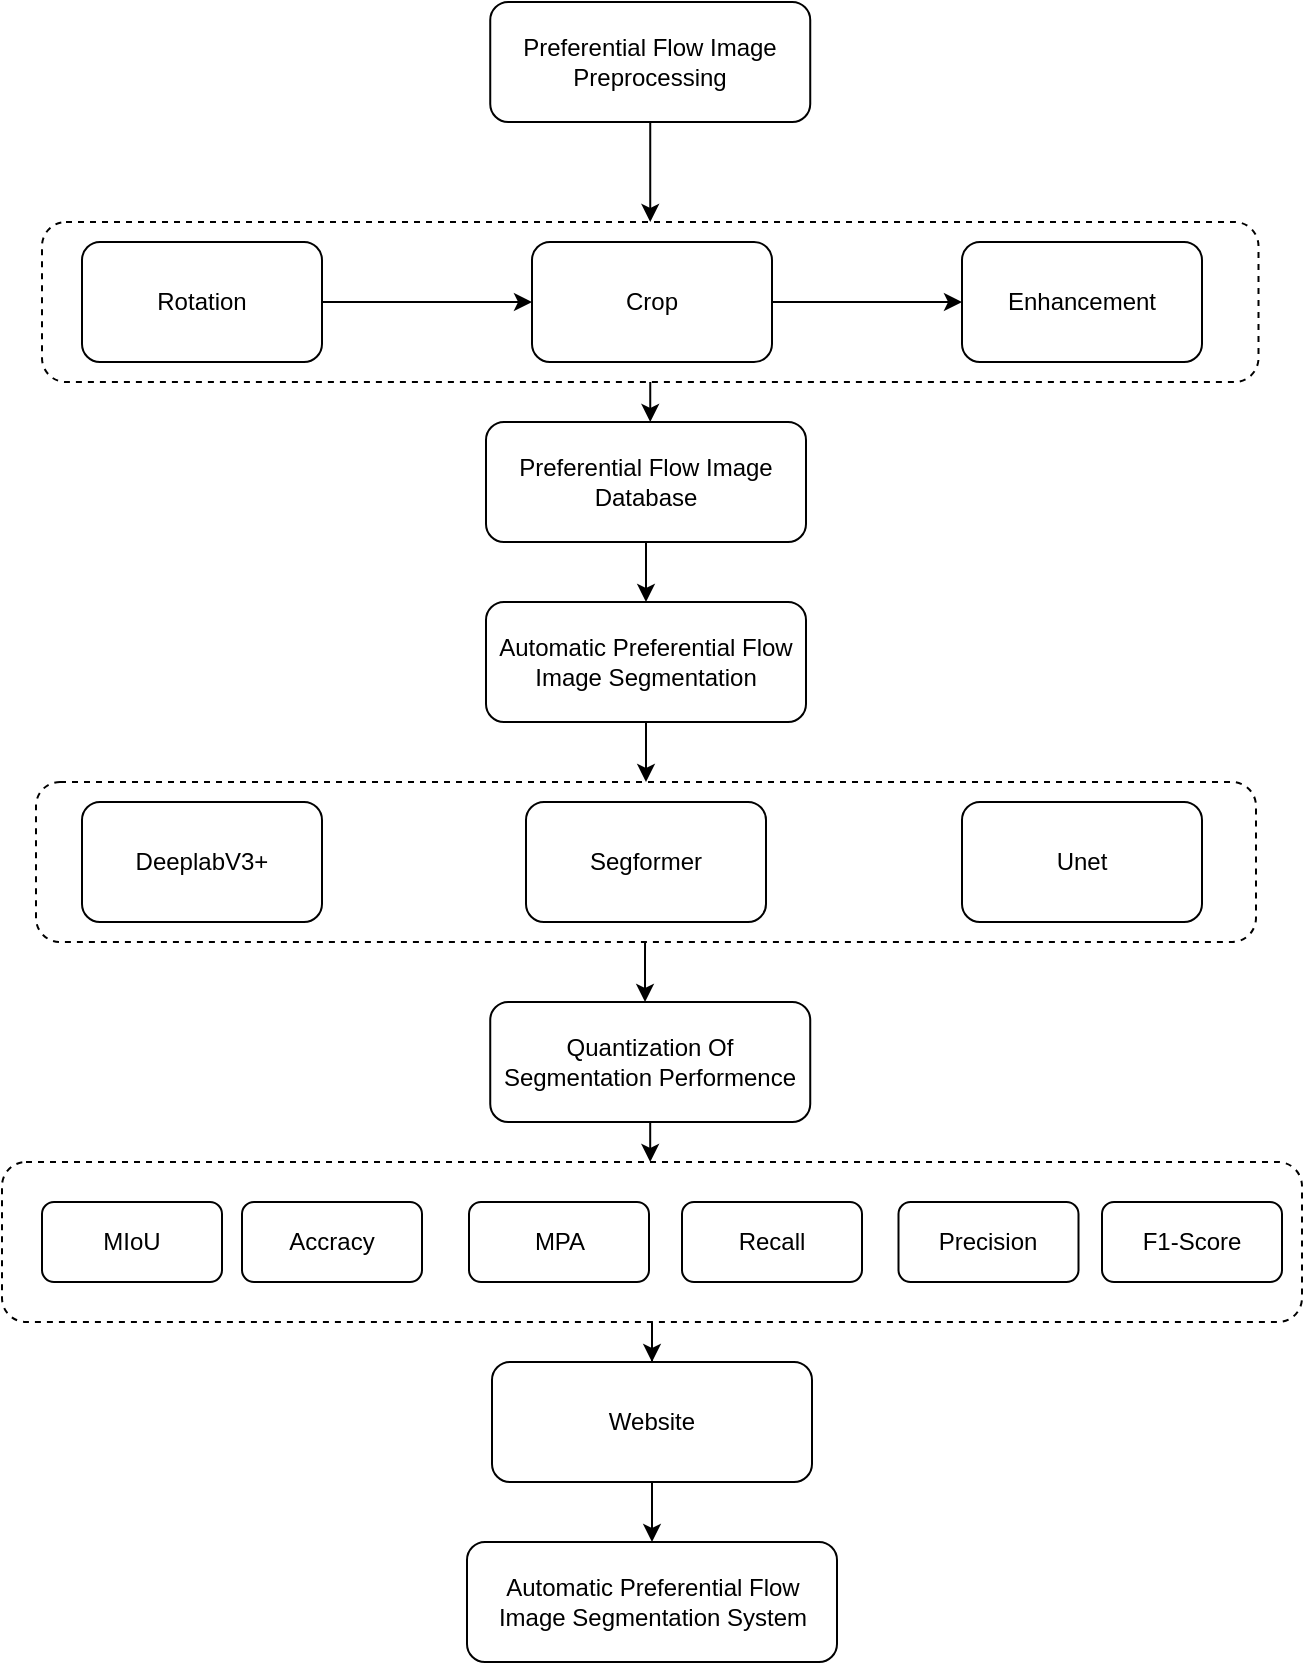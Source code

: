 <mxfile version="21.1.0" type="github">
  <diagram id="C5RBs43oDa-KdzZeNtuy" name="Page-1">
    <mxGraphModel dx="1050" dy="581" grid="1" gridSize="10" guides="1" tooltips="1" connect="1" arrows="1" fold="1" page="1" pageScale="1" pageWidth="827" pageHeight="1169" math="0" shadow="0">
      <root>
        <mxCell id="WIyWlLk6GJQsqaUBKTNV-0" />
        <mxCell id="WIyWlLk6GJQsqaUBKTNV-1" parent="WIyWlLk6GJQsqaUBKTNV-0" />
        <mxCell id="q1-tNbCSSyaoMxbJ7HrU-12" value="" style="edgeStyle=orthogonalEdgeStyle;rounded=0;orthogonalLoop=1;jettySize=auto;html=1;" parent="WIyWlLk6GJQsqaUBKTNV-1" source="q1-tNbCSSyaoMxbJ7HrU-0" target="q1-tNbCSSyaoMxbJ7HrU-10" edge="1">
          <mxGeometry relative="1" as="geometry">
            <Array as="points">
              <mxPoint x="410" y="280" />
              <mxPoint x="410" y="280" />
            </Array>
          </mxGeometry>
        </mxCell>
        <mxCell id="q1-tNbCSSyaoMxbJ7HrU-0" value="" style="rounded=1;whiteSpace=wrap;html=1;dashed=1;" parent="WIyWlLk6GJQsqaUBKTNV-1" vertex="1">
          <mxGeometry x="110" y="170" width="608.25" height="80" as="geometry" />
        </mxCell>
        <mxCell id="q1-tNbCSSyaoMxbJ7HrU-8" value="" style="edgeStyle=orthogonalEdgeStyle;rounded=0;orthogonalLoop=1;jettySize=auto;html=1;" parent="WIyWlLk6GJQsqaUBKTNV-1" source="q1-tNbCSSyaoMxbJ7HrU-2" target="q1-tNbCSSyaoMxbJ7HrU-3" edge="1">
          <mxGeometry relative="1" as="geometry" />
        </mxCell>
        <mxCell id="q1-tNbCSSyaoMxbJ7HrU-2" value="Rotation" style="rounded=1;whiteSpace=wrap;html=1;" parent="WIyWlLk6GJQsqaUBKTNV-1" vertex="1">
          <mxGeometry x="130" y="180" width="120" height="60" as="geometry" />
        </mxCell>
        <mxCell id="q1-tNbCSSyaoMxbJ7HrU-9" value="" style="edgeStyle=orthogonalEdgeStyle;rounded=0;orthogonalLoop=1;jettySize=auto;html=1;" parent="WIyWlLk6GJQsqaUBKTNV-1" source="q1-tNbCSSyaoMxbJ7HrU-3" target="q1-tNbCSSyaoMxbJ7HrU-4" edge="1">
          <mxGeometry relative="1" as="geometry" />
        </mxCell>
        <mxCell id="q1-tNbCSSyaoMxbJ7HrU-3" value="Crop" style="rounded=1;whiteSpace=wrap;html=1;" parent="WIyWlLk6GJQsqaUBKTNV-1" vertex="1">
          <mxGeometry x="355" y="180" width="120" height="60" as="geometry" />
        </mxCell>
        <mxCell id="q1-tNbCSSyaoMxbJ7HrU-4" value="Enhancement" style="rounded=1;whiteSpace=wrap;html=1;" parent="WIyWlLk6GJQsqaUBKTNV-1" vertex="1">
          <mxGeometry x="570" y="180" width="120" height="60" as="geometry" />
        </mxCell>
        <mxCell id="q1-tNbCSSyaoMxbJ7HrU-14" value="" style="edgeStyle=orthogonalEdgeStyle;rounded=0;orthogonalLoop=1;jettySize=auto;html=1;" parent="WIyWlLk6GJQsqaUBKTNV-1" source="q1-tNbCSSyaoMxbJ7HrU-10" target="q1-tNbCSSyaoMxbJ7HrU-13" edge="1">
          <mxGeometry relative="1" as="geometry" />
        </mxCell>
        <mxCell id="q1-tNbCSSyaoMxbJ7HrU-10" value="Preferential Flow Image Database" style="rounded=1;whiteSpace=wrap;html=1;" parent="WIyWlLk6GJQsqaUBKTNV-1" vertex="1">
          <mxGeometry x="332" y="270" width="160" height="60" as="geometry" />
        </mxCell>
        <mxCell id="q1-tNbCSSyaoMxbJ7HrU-19" value="" style="edgeStyle=orthogonalEdgeStyle;rounded=0;orthogonalLoop=1;jettySize=auto;html=1;" parent="WIyWlLk6GJQsqaUBKTNV-1" source="q1-tNbCSSyaoMxbJ7HrU-13" edge="1">
          <mxGeometry relative="1" as="geometry">
            <mxPoint x="412.0" y="450" as="targetPoint" />
          </mxGeometry>
        </mxCell>
        <mxCell id="q1-tNbCSSyaoMxbJ7HrU-13" value="Automatic Preferential Flow Image Segmentation" style="rounded=1;whiteSpace=wrap;html=1;" parent="WIyWlLk6GJQsqaUBKTNV-1" vertex="1">
          <mxGeometry x="332" y="360" width="160" height="60" as="geometry" />
        </mxCell>
        <mxCell id="q1-tNbCSSyaoMxbJ7HrU-20" value="" style="rounded=1;whiteSpace=wrap;html=1;dashed=1;" parent="WIyWlLk6GJQsqaUBKTNV-1" vertex="1">
          <mxGeometry x="107" y="450" width="610" height="80" as="geometry" />
        </mxCell>
        <mxCell id="q1-tNbCSSyaoMxbJ7HrU-31" value="DeeplabV3+" style="rounded=1;whiteSpace=wrap;html=1;" parent="WIyWlLk6GJQsqaUBKTNV-1" vertex="1">
          <mxGeometry x="130" y="460" width="120" height="60" as="geometry" />
        </mxCell>
        <mxCell id="q1-tNbCSSyaoMxbJ7HrU-32" value="Segformer" style="rounded=1;whiteSpace=wrap;html=1;" parent="WIyWlLk6GJQsqaUBKTNV-1" vertex="1">
          <mxGeometry x="352" y="460" width="120" height="60" as="geometry" />
        </mxCell>
        <mxCell id="q1-tNbCSSyaoMxbJ7HrU-33" value="Unet" style="rounded=1;whiteSpace=wrap;html=1;" parent="WIyWlLk6GJQsqaUBKTNV-1" vertex="1">
          <mxGeometry x="570" y="460" width="120" height="60" as="geometry" />
        </mxCell>
        <mxCell id="q1-tNbCSSyaoMxbJ7HrU-59" value="" style="edgeStyle=orthogonalEdgeStyle;rounded=0;orthogonalLoop=1;jettySize=auto;html=1;" parent="WIyWlLk6GJQsqaUBKTNV-1" source="q1-tNbCSSyaoMxbJ7HrU-36" target="q1-tNbCSSyaoMxbJ7HrU-58" edge="1">
          <mxGeometry relative="1" as="geometry" />
        </mxCell>
        <mxCell id="q1-tNbCSSyaoMxbJ7HrU-36" value="" style="rounded=1;whiteSpace=wrap;html=1;dashed=1;" parent="WIyWlLk6GJQsqaUBKTNV-1" vertex="1">
          <mxGeometry x="90" y="640" width="650" height="80" as="geometry" />
        </mxCell>
        <mxCell id="q1-tNbCSSyaoMxbJ7HrU-37" value="" style="edgeStyle=orthogonalEdgeStyle;rounded=0;orthogonalLoop=1;jettySize=auto;html=1;" parent="WIyWlLk6GJQsqaUBKTNV-1" edge="1">
          <mxGeometry relative="1" as="geometry">
            <mxPoint x="411.52" y="530" as="sourcePoint" />
            <mxPoint x="411.52" y="560" as="targetPoint" />
            <Array as="points">
              <mxPoint x="411.52" y="540" />
              <mxPoint x="411.52" y="540" />
            </Array>
          </mxGeometry>
        </mxCell>
        <mxCell id="q1-tNbCSSyaoMxbJ7HrU-44" value="Preferential Flow Image Preprocessing" style="rounded=1;whiteSpace=wrap;html=1;" parent="WIyWlLk6GJQsqaUBKTNV-1" vertex="1">
          <mxGeometry x="334.12" y="60" width="160" height="60" as="geometry" />
        </mxCell>
        <mxCell id="q1-tNbCSSyaoMxbJ7HrU-47" value="" style="endArrow=classic;html=1;rounded=0;exitX=0.5;exitY=1;exitDx=0;exitDy=0;entryX=0.5;entryY=0;entryDx=0;entryDy=0;" parent="WIyWlLk6GJQsqaUBKTNV-1" source="q1-tNbCSSyaoMxbJ7HrU-44" target="q1-tNbCSSyaoMxbJ7HrU-0" edge="1">
          <mxGeometry width="50" height="50" relative="1" as="geometry">
            <mxPoint x="450" y="330" as="sourcePoint" />
            <mxPoint x="500" y="280" as="targetPoint" />
          </mxGeometry>
        </mxCell>
        <mxCell id="q1-tNbCSSyaoMxbJ7HrU-50" value="" style="edgeStyle=orthogonalEdgeStyle;rounded=0;orthogonalLoop=1;jettySize=auto;html=1;" parent="WIyWlLk6GJQsqaUBKTNV-1" source="q1-tNbCSSyaoMxbJ7HrU-49" target="q1-tNbCSSyaoMxbJ7HrU-36" edge="1">
          <mxGeometry relative="1" as="geometry" />
        </mxCell>
        <mxCell id="q1-tNbCSSyaoMxbJ7HrU-49" value="Quantization Of Segmentation Performence" style="rounded=1;whiteSpace=wrap;html=1;" parent="WIyWlLk6GJQsqaUBKTNV-1" vertex="1">
          <mxGeometry x="334.12" y="560" width="160" height="60" as="geometry" />
        </mxCell>
        <mxCell id="q1-tNbCSSyaoMxbJ7HrU-51" value="MIoU" style="rounded=1;whiteSpace=wrap;html=1;" parent="WIyWlLk6GJQsqaUBKTNV-1" vertex="1">
          <mxGeometry x="110" y="660" width="90" height="40" as="geometry" />
        </mxCell>
        <mxCell id="q1-tNbCSSyaoMxbJ7HrU-52" value="Accracy" style="rounded=1;whiteSpace=wrap;html=1;" parent="WIyWlLk6GJQsqaUBKTNV-1" vertex="1">
          <mxGeometry x="210" y="660" width="90" height="40" as="geometry" />
        </mxCell>
        <mxCell id="q1-tNbCSSyaoMxbJ7HrU-53" value="MPA" style="rounded=1;whiteSpace=wrap;html=1;" parent="WIyWlLk6GJQsqaUBKTNV-1" vertex="1">
          <mxGeometry x="323.5" y="660" width="90" height="40" as="geometry" />
        </mxCell>
        <mxCell id="q1-tNbCSSyaoMxbJ7HrU-54" value="Recall" style="rounded=1;whiteSpace=wrap;html=1;" parent="WIyWlLk6GJQsqaUBKTNV-1" vertex="1">
          <mxGeometry x="430" y="660" width="90" height="40" as="geometry" />
        </mxCell>
        <mxCell id="q1-tNbCSSyaoMxbJ7HrU-55" value="Precision" style="rounded=1;whiteSpace=wrap;html=1;" parent="WIyWlLk6GJQsqaUBKTNV-1" vertex="1">
          <mxGeometry x="538.25" y="660" width="90" height="40" as="geometry" />
        </mxCell>
        <mxCell id="q1-tNbCSSyaoMxbJ7HrU-56" value="F1-Score" style="rounded=1;whiteSpace=wrap;html=1;" parent="WIyWlLk6GJQsqaUBKTNV-1" vertex="1">
          <mxGeometry x="640" y="660" width="90" height="40" as="geometry" />
        </mxCell>
        <mxCell id="q1-tNbCSSyaoMxbJ7HrU-57" style="edgeStyle=orthogonalEdgeStyle;rounded=0;orthogonalLoop=1;jettySize=auto;html=1;exitX=0.5;exitY=1;exitDx=0;exitDy=0;" parent="WIyWlLk6GJQsqaUBKTNV-1" source="q1-tNbCSSyaoMxbJ7HrU-56" target="q1-tNbCSSyaoMxbJ7HrU-56" edge="1">
          <mxGeometry relative="1" as="geometry" />
        </mxCell>
        <mxCell id="q1-tNbCSSyaoMxbJ7HrU-61" value="" style="edgeStyle=orthogonalEdgeStyle;rounded=0;orthogonalLoop=1;jettySize=auto;html=1;" parent="WIyWlLk6GJQsqaUBKTNV-1" source="q1-tNbCSSyaoMxbJ7HrU-58" target="q1-tNbCSSyaoMxbJ7HrU-60" edge="1">
          <mxGeometry relative="1" as="geometry" />
        </mxCell>
        <mxCell id="q1-tNbCSSyaoMxbJ7HrU-58" value="Website" style="rounded=1;whiteSpace=wrap;html=1;" parent="WIyWlLk6GJQsqaUBKTNV-1" vertex="1">
          <mxGeometry x="335" y="740" width="160" height="60" as="geometry" />
        </mxCell>
        <mxCell id="q1-tNbCSSyaoMxbJ7HrU-60" value="Automatic Preferential Flow Image Segmentation System" style="rounded=1;whiteSpace=wrap;html=1;" parent="WIyWlLk6GJQsqaUBKTNV-1" vertex="1">
          <mxGeometry x="322.5" y="830" width="185" height="60" as="geometry" />
        </mxCell>
      </root>
    </mxGraphModel>
  </diagram>
</mxfile>
